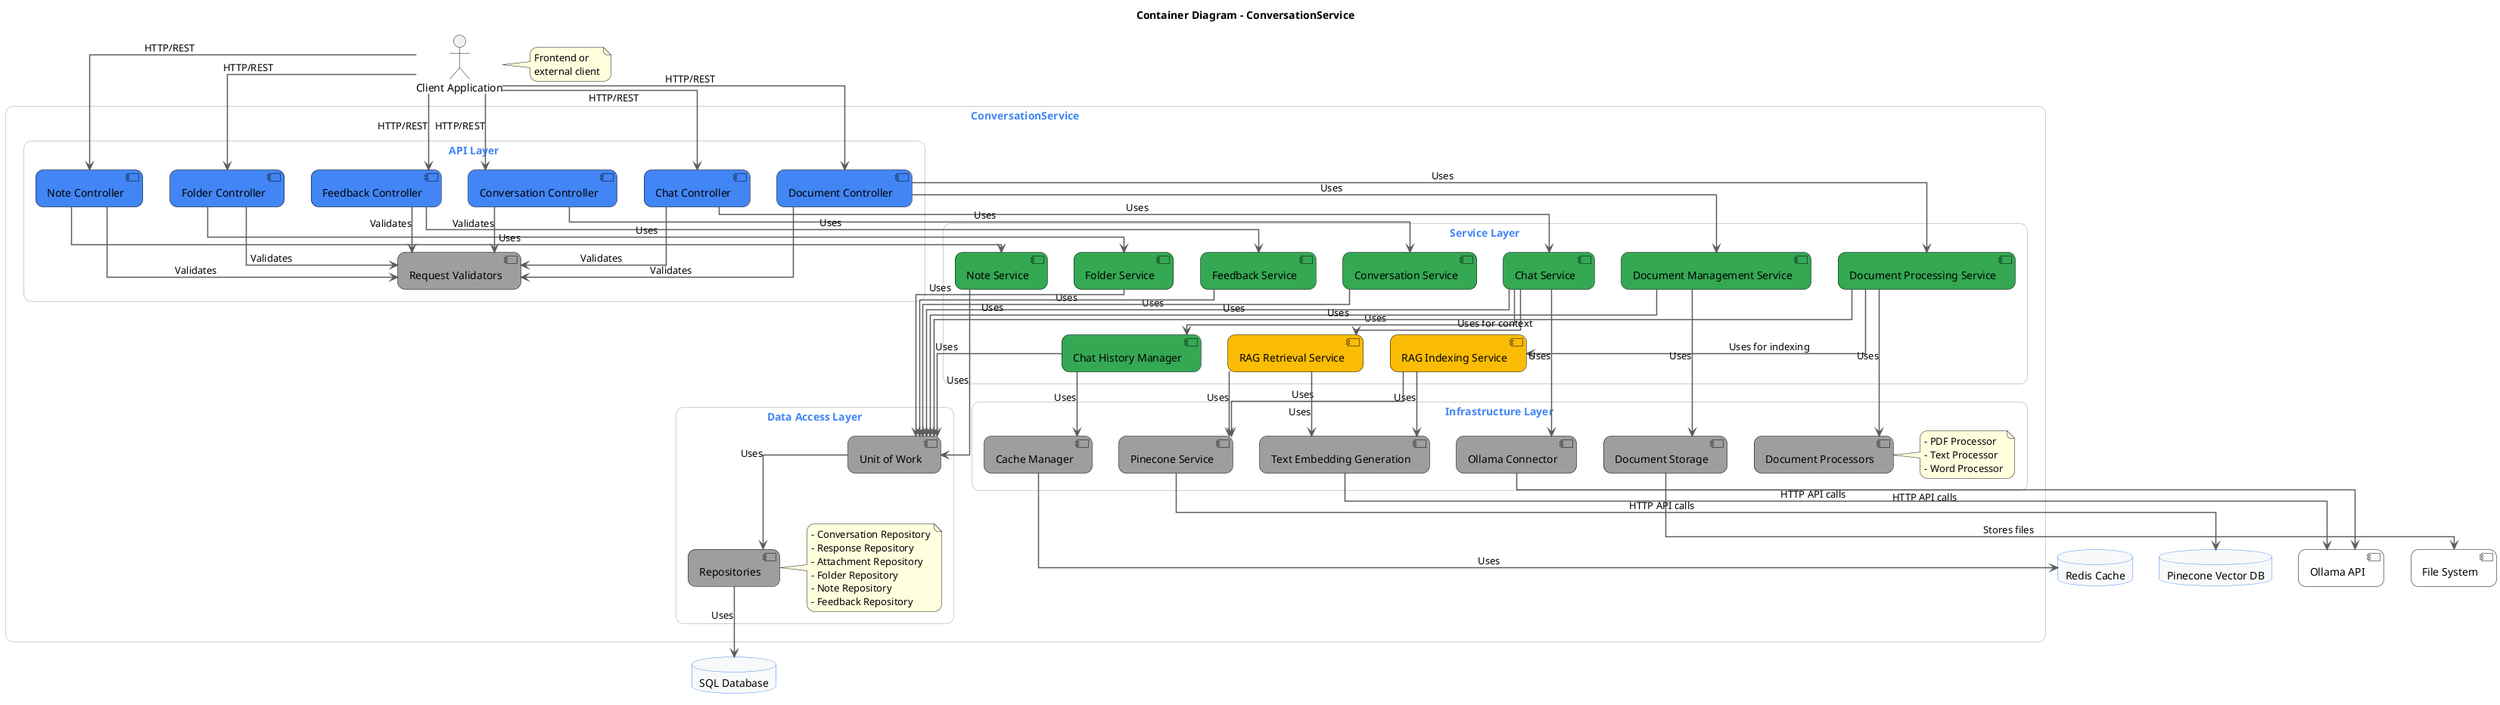 @startuml ConversationService Container Diagram

' Define colors for consistent styling
!define ACCENT_COLOR #4285F4
!define SECONDARY_COLOR #34A853
!define WARNING_COLOR #FBBC05
!define ERROR_COLOR #EA4335
!define GRAY #9E9E9E

' Styling
skinparam roundCorner 20
skinparam monochrome false

' Component styling
skinparam component {
    backgroundColor white
    fontColor black
    borderColor black
    ArrowColor #5C5C5C
}

' Rectangle styling
skinparam rectangle {
    BorderColor #CECECE
    BackgroundColor transparent
    FontColor #4285F4
    FontStyle bold
}

' Database styling
skinparam database {
    BackgroundColor #F8F9FA
    BorderColor #4285F4
}

skinparam ArrowThickness 1.5
skinparam linetype ortho

title Container Diagram - ConversationService

' External Actors
actor "Client Application" as client
note right of client
  Frontend or 
  external client
end note

rectangle "ConversationService" as ConversationSystem {
    ' API Layer 
    rectangle "API Layer" as APILayer {
        component [Chat Controller] as ChatController #4285F4
        component [Conversation Controller] as ConversationController #4285F4
        component [Document Controller] as DocumentController #4285F4
        component [Feedback Controller] as FeedbackController #4285F4
        component [Folder Controller] as FolderController #4285F4
        component [Note Controller] as NoteController #4285F4
        
        component [Request Validators] as Validators #9E9E9E
    }

    ' Service Layer
    rectangle "Service Layer" as ServiceLayer {
        component [Chat Service] as ChatService #34A853
        component [Conversation Service] as ConversationService #34A853
        component [Document Management Service] as DocumentManagementService #34A853
        component [Document Processing Service] as DocumentProcessingService #34A853
        component [Feedback Service] as FeedbackService #34A853
        component [Folder Service] as FolderService #34A853
        component [Note Service] as NoteService #34A853
        
        component [Chat History Manager] as ChatHistoryManager #34A853
        
        component [RAG Indexing Service] as RAGIndexingService #FBBC05
        component [RAG Retrieval Service] as RAGRetrievalService #FBBC05
    }

    ' Infrastructure Layer
    rectangle "Infrastructure Layer" as InfraLayer {
        component [Cache Manager] as CacheManager #9E9E9E
        component [Document Storage] as DocumentStorage #9E9E9E
        component [Ollama Connector] as OllamaConnector #9E9E9E
        component [Text Embedding Generation] as TextEmbeddingGeneration #9E9E9E
        component [Pinecone Service] as PineconeService #9E9E9E
        
        component [Document Processors] as DocumentProcessors #9E9E9E
        note right of DocumentProcessors
          - PDF Processor
          - Text Processor
          - Word Processor
        end note
    }
    
    ' Database Repositories Layer
    rectangle "Data Access Layer" as DataLayer {
        component [Unit of Work] as UnitOfWork #9E9E9E
        component [Repositories] as Repositories #9E9E9E
        note right of Repositories
          - Conversation Repository
          - Response Repository
          - Attachment Repository
          - Folder Repository
          - Note Repository
          - Feedback Repository
        end note
    }
}

' External Systems
database "SQL Database" as SQLDatabase
database "Redis Cache" as RedisCache
component [Ollama API] as OllamaAPI
database "Pinecone Vector DB" as PineconeDB
component [File System] as FileSystem

' Relationships

' Client to API Layer
client --> ChatController: "HTTP/REST"
client --> ConversationController: "HTTP/REST"
client --> DocumentController: "HTTP/REST"
client --> FeedbackController: "HTTP/REST"
client --> FolderController: "HTTP/REST" 
client --> NoteController: "HTTP/REST"

' API Layer to Validators
ChatController --> Validators: "Validates"
ConversationController --> Validators: "Validates"
DocumentController --> Validators: "Validates"
FeedbackController --> Validators: "Validates"
FolderController --> Validators: "Validates"
NoteController --> Validators: "Validates"

' API Layer to Service Layer
ChatController --> ChatService: "Uses"
ConversationController --> ConversationService: "Uses"
DocumentController --> DocumentManagementService: "Uses"
DocumentController --> DocumentProcessingService: "Uses"
FeedbackController --> FeedbackService: "Uses"
FolderController --> FolderService: "Uses"
NoteController --> NoteService: "Uses"

' Service Layer internal relationships
ChatService --> ChatHistoryManager: "Uses"
ChatService --> RAGRetrievalService: "Uses for context"
DocumentProcessingService --> RAGIndexingService: "Uses for indexing"

' Service Layer to Infrastructure Layer
ChatService --> OllamaConnector: "Uses"
ChatHistoryManager --> CacheManager: "Uses"
DocumentManagementService --> DocumentStorage: "Uses" 
DocumentProcessingService --> DocumentProcessors: "Uses"
RAGIndexingService --> TextEmbeddingGeneration: "Uses"
RAGIndexingService --> PineconeService: "Uses"
RAGRetrievalService --> TextEmbeddingGeneration: "Uses"
RAGRetrievalService --> PineconeService: "Uses"

' Service Layer to Data Layer
ChatHistoryManager --> UnitOfWork: "Uses"
ChatService --> UnitOfWork: "Uses"
ConversationService --> UnitOfWork: "Uses"
DocumentManagementService --> UnitOfWork: "Uses"
DocumentProcessingService --> UnitOfWork: "Uses"
FeedbackService --> UnitOfWork: "Uses"
FolderService --> UnitOfWork: "Uses"
NoteService --> UnitOfWork: "Uses"

' Data Layer to Database
UnitOfWork --> Repositories: "Uses"
Repositories --> SQLDatabase: "Uses"

' Infrastructure Layer to External Systems
CacheManager --> RedisCache: "Uses"
DocumentStorage --> FileSystem: "Stores files"
OllamaConnector --> OllamaAPI: "HTTP API calls"
TextEmbeddingGeneration --> OllamaAPI: "HTTP API calls"
PineconeService --> PineconeDB: "HTTP API calls"

@enduml 